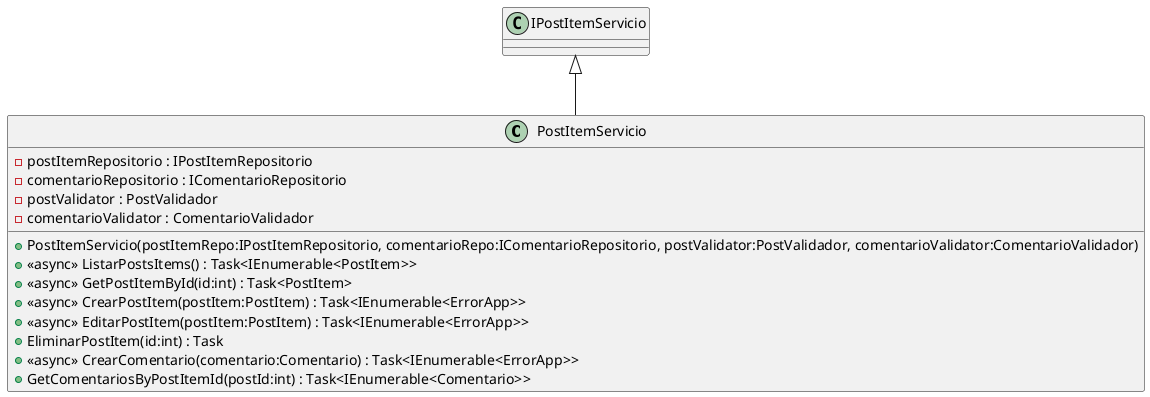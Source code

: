 @startuml
class PostItemServicio {
    - postItemRepositorio : IPostItemRepositorio
    - comentarioRepositorio : IComentarioRepositorio
    - postValidator : PostValidador
    - comentarioValidator : ComentarioValidador
    + PostItemServicio(postItemRepo:IPostItemRepositorio, comentarioRepo:IComentarioRepositorio, postValidator:PostValidador, comentarioValidator:ComentarioValidador)
    + <<async>> ListarPostsItems() : Task<IEnumerable<PostItem>>
    + <<async>> GetPostItemById(id:int) : Task<PostItem>
    + <<async>> CrearPostItem(postItem:PostItem) : Task<IEnumerable<ErrorApp>>
    + <<async>> EditarPostItem(postItem:PostItem) : Task<IEnumerable<ErrorApp>>
    + EliminarPostItem(id:int) : Task
    + <<async>> CrearComentario(comentario:Comentario) : Task<IEnumerable<ErrorApp>>
    + GetComentariosByPostItemId(postId:int) : Task<IEnumerable<Comentario>>
}
IPostItemServicio <|-- PostItemServicio
@enduml
